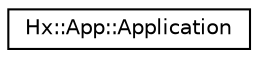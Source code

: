 digraph "Graphical Class Hierarchy"
{
  edge [fontname="Helvetica",fontsize="10",labelfontname="Helvetica",labelfontsize="10"];
  node [fontname="Helvetica",fontsize="10",shape=record];
  rankdir="LR";
  Node0 [label="Hx::App::Application",height=0.2,width=0.4,color="black", fillcolor="white", style="filled",URL="$classHx_1_1App_1_1Application.html"];
}
